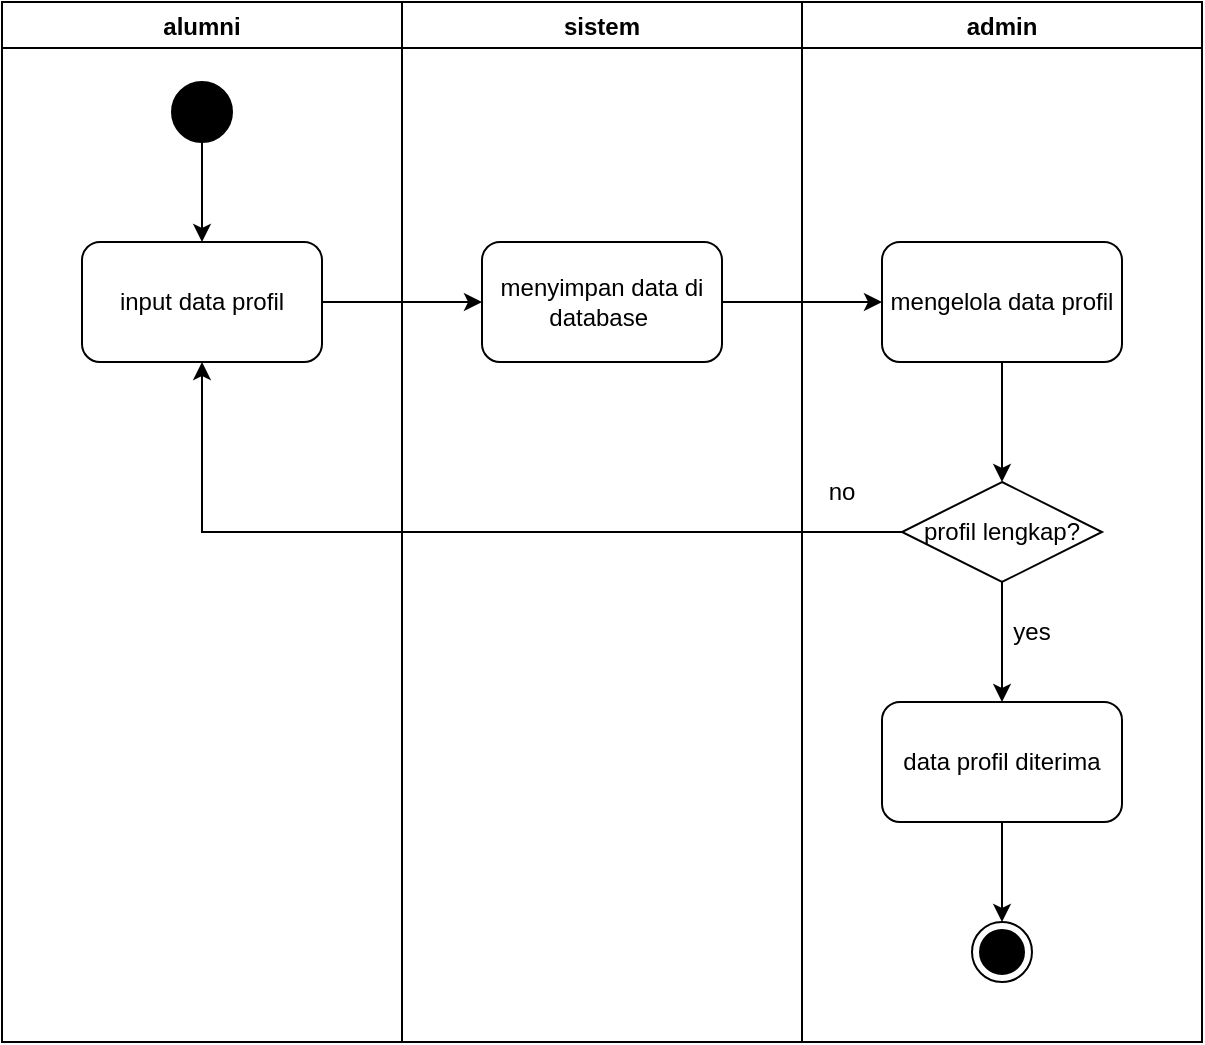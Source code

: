 <mxfile version="20.0.4" type="github">
  <diagram id="IU8xrknCbxoS3MElJnr0" name="Page-1">
    <mxGraphModel dx="828" dy="483" grid="1" gridSize="10" guides="1" tooltips="1" connect="1" arrows="1" fold="1" page="1" pageScale="1" pageWidth="850" pageHeight="1100" math="0" shadow="0">
      <root>
        <mxCell id="0" />
        <mxCell id="1" parent="0" />
        <mxCell id="TKZhMXLBmx0eS3FjCxq8-1" value="alumni" style="swimlane;" parent="1" vertex="1">
          <mxGeometry x="190" y="120" width="200" height="520" as="geometry" />
        </mxCell>
        <mxCell id="TKZhMXLBmx0eS3FjCxq8-3" value="input data profil" style="rounded=1;whiteSpace=wrap;html=1;" parent="TKZhMXLBmx0eS3FjCxq8-1" vertex="1">
          <mxGeometry x="40" y="120" width="120" height="60" as="geometry" />
        </mxCell>
        <mxCell id="SuWbRlv43Mfp_LjAma5y-7" value="" style="edgeStyle=orthogonalEdgeStyle;rounded=0;orthogonalLoop=1;jettySize=auto;html=1;" edge="1" parent="TKZhMXLBmx0eS3FjCxq8-1" source="SuWbRlv43Mfp_LjAma5y-2" target="TKZhMXLBmx0eS3FjCxq8-3">
          <mxGeometry relative="1" as="geometry" />
        </mxCell>
        <mxCell id="SuWbRlv43Mfp_LjAma5y-2" value="" style="ellipse;whiteSpace=wrap;html=1;aspect=fixed;fillColor=#000000;" vertex="1" parent="TKZhMXLBmx0eS3FjCxq8-1">
          <mxGeometry x="85" y="40" width="30" height="30" as="geometry" />
        </mxCell>
        <mxCell id="TKZhMXLBmx0eS3FjCxq8-2" value="sistem" style="swimlane;startSize=23;" parent="1" vertex="1">
          <mxGeometry x="390" y="120" width="200" height="520" as="geometry" />
        </mxCell>
        <mxCell id="SuWbRlv43Mfp_LjAma5y-3" value="menyimpan data di database&amp;nbsp;" style="rounded=1;whiteSpace=wrap;html=1;" vertex="1" parent="TKZhMXLBmx0eS3FjCxq8-2">
          <mxGeometry x="40" y="120" width="120" height="60" as="geometry" />
        </mxCell>
        <mxCell id="SuWbRlv43Mfp_LjAma5y-1" value="admin" style="swimlane;startSize=23;" vertex="1" parent="1">
          <mxGeometry x="590" y="120" width="200" height="520" as="geometry" />
        </mxCell>
        <mxCell id="SuWbRlv43Mfp_LjAma5y-10" value="" style="edgeStyle=orthogonalEdgeStyle;rounded=0;orthogonalLoop=1;jettySize=auto;html=1;" edge="1" parent="SuWbRlv43Mfp_LjAma5y-1" source="SuWbRlv43Mfp_LjAma5y-4" target="SuWbRlv43Mfp_LjAma5y-5">
          <mxGeometry relative="1" as="geometry" />
        </mxCell>
        <mxCell id="SuWbRlv43Mfp_LjAma5y-4" value="mengelola data profil" style="rounded=1;whiteSpace=wrap;html=1;" vertex="1" parent="SuWbRlv43Mfp_LjAma5y-1">
          <mxGeometry x="40" y="120" width="120" height="60" as="geometry" />
        </mxCell>
        <mxCell id="SuWbRlv43Mfp_LjAma5y-13" value="" style="edgeStyle=orthogonalEdgeStyle;rounded=0;orthogonalLoop=1;jettySize=auto;html=1;" edge="1" parent="SuWbRlv43Mfp_LjAma5y-1" source="SuWbRlv43Mfp_LjAma5y-5" target="SuWbRlv43Mfp_LjAma5y-6">
          <mxGeometry relative="1" as="geometry" />
        </mxCell>
        <mxCell id="SuWbRlv43Mfp_LjAma5y-5" value="profil lengkap?" style="rhombus;whiteSpace=wrap;html=1;" vertex="1" parent="SuWbRlv43Mfp_LjAma5y-1">
          <mxGeometry x="50" y="240" width="100" height="50" as="geometry" />
        </mxCell>
        <mxCell id="SuWbRlv43Mfp_LjAma5y-15" value="" style="edgeStyle=orthogonalEdgeStyle;rounded=0;orthogonalLoop=1;jettySize=auto;html=1;" edge="1" parent="SuWbRlv43Mfp_LjAma5y-1" source="SuWbRlv43Mfp_LjAma5y-6" target="SuWbRlv43Mfp_LjAma5y-14">
          <mxGeometry relative="1" as="geometry" />
        </mxCell>
        <mxCell id="SuWbRlv43Mfp_LjAma5y-6" value="data profil diterima" style="rounded=1;whiteSpace=wrap;html=1;" vertex="1" parent="SuWbRlv43Mfp_LjAma5y-1">
          <mxGeometry x="40" y="350" width="120" height="60" as="geometry" />
        </mxCell>
        <mxCell id="SuWbRlv43Mfp_LjAma5y-14" value="" style="ellipse;html=1;shape=endState;fillColor=#000000;strokeColor=#000000;" vertex="1" parent="SuWbRlv43Mfp_LjAma5y-1">
          <mxGeometry x="85" y="460" width="30" height="30" as="geometry" />
        </mxCell>
        <mxCell id="SuWbRlv43Mfp_LjAma5y-16" value="no" style="text;html=1;strokeColor=none;fillColor=none;align=center;verticalAlign=middle;whiteSpace=wrap;rounded=0;" vertex="1" parent="SuWbRlv43Mfp_LjAma5y-1">
          <mxGeometry x="-10" y="230" width="60" height="30" as="geometry" />
        </mxCell>
        <mxCell id="SuWbRlv43Mfp_LjAma5y-17" value="yes" style="text;html=1;strokeColor=none;fillColor=none;align=center;verticalAlign=middle;whiteSpace=wrap;rounded=0;" vertex="1" parent="SuWbRlv43Mfp_LjAma5y-1">
          <mxGeometry x="85" y="300" width="60" height="30" as="geometry" />
        </mxCell>
        <mxCell id="SuWbRlv43Mfp_LjAma5y-8" value="" style="edgeStyle=orthogonalEdgeStyle;rounded=0;orthogonalLoop=1;jettySize=auto;html=1;" edge="1" parent="1" source="TKZhMXLBmx0eS3FjCxq8-3" target="SuWbRlv43Mfp_LjAma5y-3">
          <mxGeometry relative="1" as="geometry" />
        </mxCell>
        <mxCell id="SuWbRlv43Mfp_LjAma5y-9" value="" style="edgeStyle=orthogonalEdgeStyle;rounded=0;orthogonalLoop=1;jettySize=auto;html=1;" edge="1" parent="1" source="SuWbRlv43Mfp_LjAma5y-3" target="SuWbRlv43Mfp_LjAma5y-4">
          <mxGeometry relative="1" as="geometry" />
        </mxCell>
        <mxCell id="SuWbRlv43Mfp_LjAma5y-12" value="" style="edgeStyle=orthogonalEdgeStyle;rounded=0;orthogonalLoop=1;jettySize=auto;html=1;entryX=0.5;entryY=1;entryDx=0;entryDy=0;" edge="1" parent="1" source="SuWbRlv43Mfp_LjAma5y-5" target="TKZhMXLBmx0eS3FjCxq8-3">
          <mxGeometry relative="1" as="geometry">
            <mxPoint x="580" y="385" as="targetPoint" />
          </mxGeometry>
        </mxCell>
      </root>
    </mxGraphModel>
  </diagram>
</mxfile>
